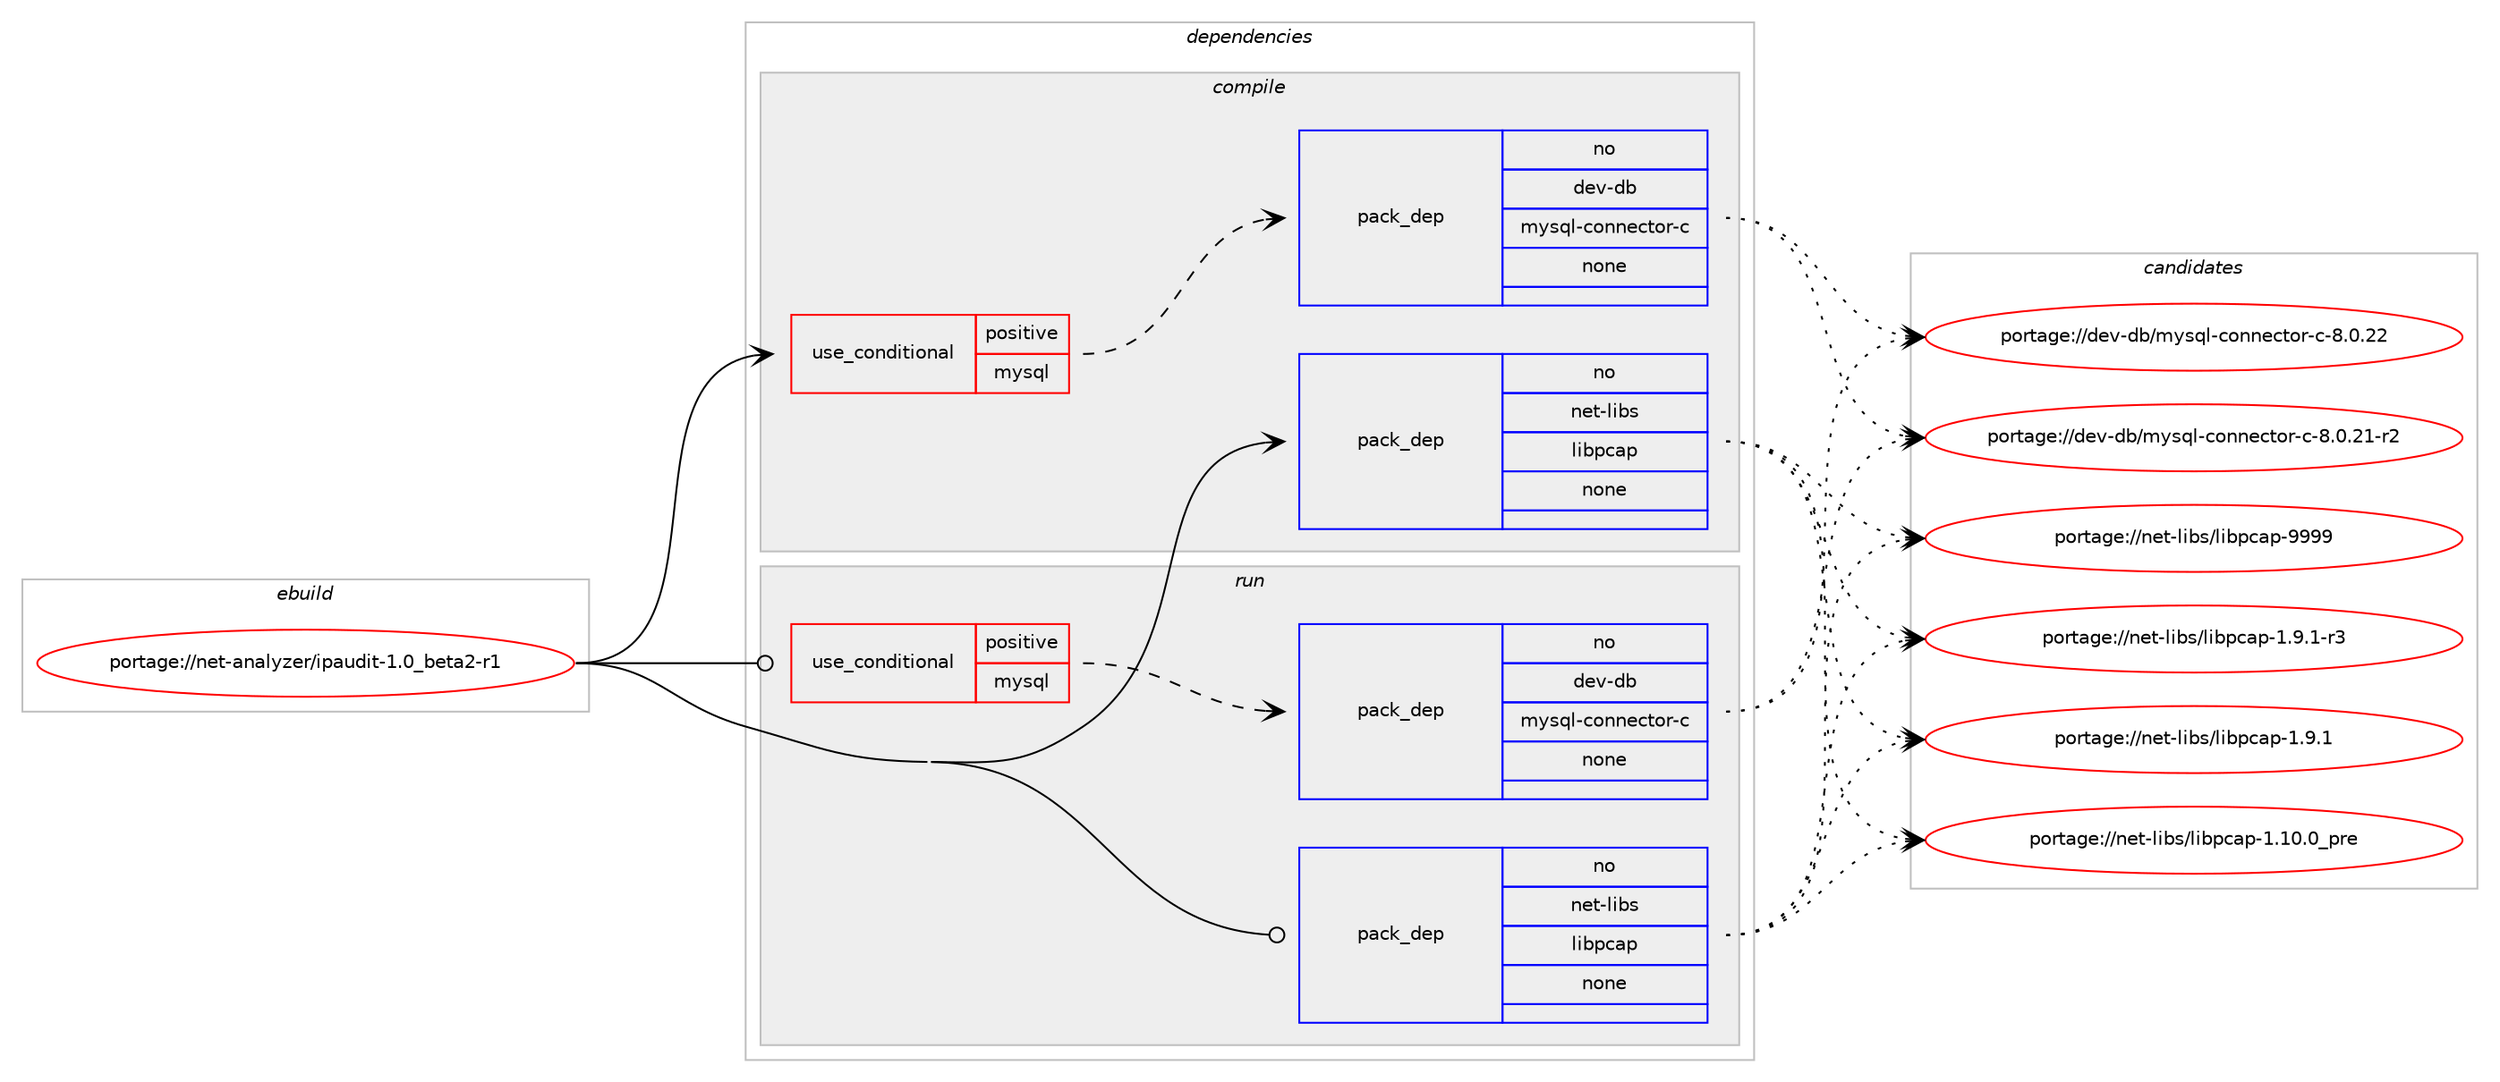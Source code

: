 digraph prolog {

# *************
# Graph options
# *************

newrank=true;
concentrate=true;
compound=true;
graph [rankdir=LR,fontname=Helvetica,fontsize=10,ranksep=1.5];#, ranksep=2.5, nodesep=0.2];
edge  [arrowhead=vee];
node  [fontname=Helvetica,fontsize=10];

# **********
# The ebuild
# **********

subgraph cluster_leftcol {
color=gray;
rank=same;
label=<<i>ebuild</i>>;
id [label="portage://net-analyzer/ipaudit-1.0_beta2-r1", color=red, width=4, href="../net-analyzer/ipaudit-1.0_beta2-r1.svg"];
}

# ****************
# The dependencies
# ****************

subgraph cluster_midcol {
color=gray;
label=<<i>dependencies</i>>;
subgraph cluster_compile {
fillcolor="#eeeeee";
style=filled;
label=<<i>compile</i>>;
subgraph cond656 {
dependency4027 [label=<<TABLE BORDER="0" CELLBORDER="1" CELLSPACING="0" CELLPADDING="4"><TR><TD ROWSPAN="3" CELLPADDING="10">use_conditional</TD></TR><TR><TD>positive</TD></TR><TR><TD>mysql</TD></TR></TABLE>>, shape=none, color=red];
subgraph pack3324 {
dependency4028 [label=<<TABLE BORDER="0" CELLBORDER="1" CELLSPACING="0" CELLPADDING="4" WIDTH="220"><TR><TD ROWSPAN="6" CELLPADDING="30">pack_dep</TD></TR><TR><TD WIDTH="110">no</TD></TR><TR><TD>dev-db</TD></TR><TR><TD>mysql-connector-c</TD></TR><TR><TD>none</TD></TR><TR><TD></TD></TR></TABLE>>, shape=none, color=blue];
}
dependency4027:e -> dependency4028:w [weight=20,style="dashed",arrowhead="vee"];
}
id:e -> dependency4027:w [weight=20,style="solid",arrowhead="vee"];
subgraph pack3325 {
dependency4029 [label=<<TABLE BORDER="0" CELLBORDER="1" CELLSPACING="0" CELLPADDING="4" WIDTH="220"><TR><TD ROWSPAN="6" CELLPADDING="30">pack_dep</TD></TR><TR><TD WIDTH="110">no</TD></TR><TR><TD>net-libs</TD></TR><TR><TD>libpcap</TD></TR><TR><TD>none</TD></TR><TR><TD></TD></TR></TABLE>>, shape=none, color=blue];
}
id:e -> dependency4029:w [weight=20,style="solid",arrowhead="vee"];
}
subgraph cluster_compileandrun {
fillcolor="#eeeeee";
style=filled;
label=<<i>compile and run</i>>;
}
subgraph cluster_run {
fillcolor="#eeeeee";
style=filled;
label=<<i>run</i>>;
subgraph cond657 {
dependency4030 [label=<<TABLE BORDER="0" CELLBORDER="1" CELLSPACING="0" CELLPADDING="4"><TR><TD ROWSPAN="3" CELLPADDING="10">use_conditional</TD></TR><TR><TD>positive</TD></TR><TR><TD>mysql</TD></TR></TABLE>>, shape=none, color=red];
subgraph pack3326 {
dependency4031 [label=<<TABLE BORDER="0" CELLBORDER="1" CELLSPACING="0" CELLPADDING="4" WIDTH="220"><TR><TD ROWSPAN="6" CELLPADDING="30">pack_dep</TD></TR><TR><TD WIDTH="110">no</TD></TR><TR><TD>dev-db</TD></TR><TR><TD>mysql-connector-c</TD></TR><TR><TD>none</TD></TR><TR><TD></TD></TR></TABLE>>, shape=none, color=blue];
}
dependency4030:e -> dependency4031:w [weight=20,style="dashed",arrowhead="vee"];
}
id:e -> dependency4030:w [weight=20,style="solid",arrowhead="odot"];
subgraph pack3327 {
dependency4032 [label=<<TABLE BORDER="0" CELLBORDER="1" CELLSPACING="0" CELLPADDING="4" WIDTH="220"><TR><TD ROWSPAN="6" CELLPADDING="30">pack_dep</TD></TR><TR><TD WIDTH="110">no</TD></TR><TR><TD>net-libs</TD></TR><TR><TD>libpcap</TD></TR><TR><TD>none</TD></TR><TR><TD></TD></TR></TABLE>>, shape=none, color=blue];
}
id:e -> dependency4032:w [weight=20,style="solid",arrowhead="odot"];
}
}

# **************
# The candidates
# **************

subgraph cluster_choices {
rank=same;
color=gray;
label=<<i>candidates</i>>;

subgraph choice3324 {
color=black;
nodesep=1;
choice100101118451009847109121115113108459911111011010199116111114459945564648465050 [label="portage://dev-db/mysql-connector-c-8.0.22", color=red, width=4,href="../dev-db/mysql-connector-c-8.0.22.svg"];
choice1001011184510098471091211151131084599111110110101991161111144599455646484650494511450 [label="portage://dev-db/mysql-connector-c-8.0.21-r2", color=red, width=4,href="../dev-db/mysql-connector-c-8.0.21-r2.svg"];
dependency4028:e -> choice100101118451009847109121115113108459911111011010199116111114459945564648465050:w [style=dotted,weight="100"];
dependency4028:e -> choice1001011184510098471091211151131084599111110110101991161111144599455646484650494511450:w [style=dotted,weight="100"];
}
subgraph choice3325 {
color=black;
nodesep=1;
choice1101011164510810598115471081059811299971124557575757 [label="portage://net-libs/libpcap-9999", color=red, width=4,href="../net-libs/libpcap-9999.svg"];
choice1101011164510810598115471081059811299971124549465746494511451 [label="portage://net-libs/libpcap-1.9.1-r3", color=red, width=4,href="../net-libs/libpcap-1.9.1-r3.svg"];
choice110101116451081059811547108105981129997112454946574649 [label="portage://net-libs/libpcap-1.9.1", color=red, width=4,href="../net-libs/libpcap-1.9.1.svg"];
choice1101011164510810598115471081059811299971124549464948464895112114101 [label="portage://net-libs/libpcap-1.10.0_pre", color=red, width=4,href="../net-libs/libpcap-1.10.0_pre.svg"];
dependency4029:e -> choice1101011164510810598115471081059811299971124557575757:w [style=dotted,weight="100"];
dependency4029:e -> choice1101011164510810598115471081059811299971124549465746494511451:w [style=dotted,weight="100"];
dependency4029:e -> choice110101116451081059811547108105981129997112454946574649:w [style=dotted,weight="100"];
dependency4029:e -> choice1101011164510810598115471081059811299971124549464948464895112114101:w [style=dotted,weight="100"];
}
subgraph choice3326 {
color=black;
nodesep=1;
choice100101118451009847109121115113108459911111011010199116111114459945564648465050 [label="portage://dev-db/mysql-connector-c-8.0.22", color=red, width=4,href="../dev-db/mysql-connector-c-8.0.22.svg"];
choice1001011184510098471091211151131084599111110110101991161111144599455646484650494511450 [label="portage://dev-db/mysql-connector-c-8.0.21-r2", color=red, width=4,href="../dev-db/mysql-connector-c-8.0.21-r2.svg"];
dependency4031:e -> choice100101118451009847109121115113108459911111011010199116111114459945564648465050:w [style=dotted,weight="100"];
dependency4031:e -> choice1001011184510098471091211151131084599111110110101991161111144599455646484650494511450:w [style=dotted,weight="100"];
}
subgraph choice3327 {
color=black;
nodesep=1;
choice1101011164510810598115471081059811299971124557575757 [label="portage://net-libs/libpcap-9999", color=red, width=4,href="../net-libs/libpcap-9999.svg"];
choice1101011164510810598115471081059811299971124549465746494511451 [label="portage://net-libs/libpcap-1.9.1-r3", color=red, width=4,href="../net-libs/libpcap-1.9.1-r3.svg"];
choice110101116451081059811547108105981129997112454946574649 [label="portage://net-libs/libpcap-1.9.1", color=red, width=4,href="../net-libs/libpcap-1.9.1.svg"];
choice1101011164510810598115471081059811299971124549464948464895112114101 [label="portage://net-libs/libpcap-1.10.0_pre", color=red, width=4,href="../net-libs/libpcap-1.10.0_pre.svg"];
dependency4032:e -> choice1101011164510810598115471081059811299971124557575757:w [style=dotted,weight="100"];
dependency4032:e -> choice1101011164510810598115471081059811299971124549465746494511451:w [style=dotted,weight="100"];
dependency4032:e -> choice110101116451081059811547108105981129997112454946574649:w [style=dotted,weight="100"];
dependency4032:e -> choice1101011164510810598115471081059811299971124549464948464895112114101:w [style=dotted,weight="100"];
}
}

}
